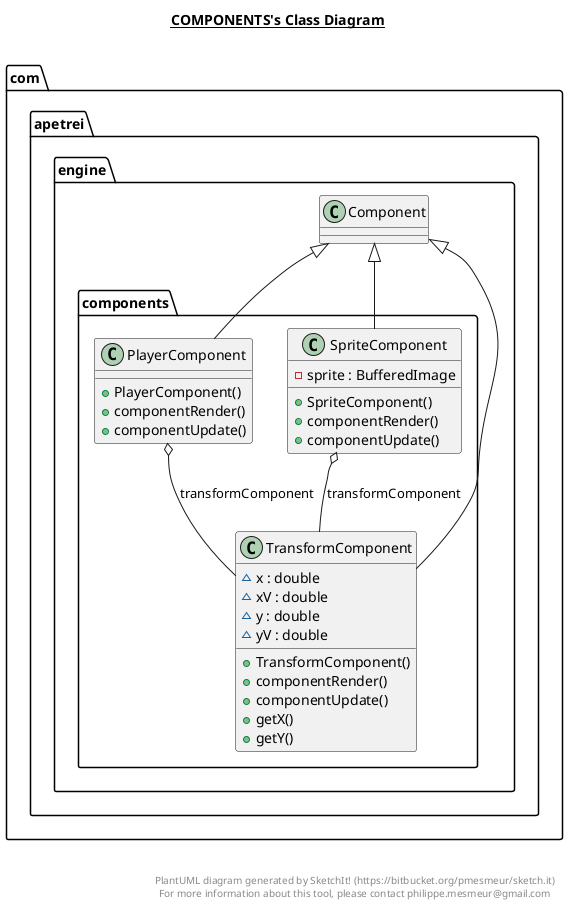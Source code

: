 @startuml

title __COMPONENTS's Class Diagram__\n

  namespace com.apetrei.engine {
    namespace components {
      class com.apetrei.engine.components.PlayerComponent {
          + PlayerComponent()
          + componentRender()
          + componentUpdate()
      }
    }
  }
  

  namespace com.apetrei.engine {
    namespace components {
      class com.apetrei.engine.components.SpriteComponent {
          - sprite : BufferedImage
          + SpriteComponent()
          + componentRender()
          + componentUpdate()
      }
    }
  }
  

  namespace com.apetrei.engine {
    namespace components {
      class com.apetrei.engine.components.TransformComponent {
          ~ x : double
          ~ xV : double
          ~ y : double
          ~ yV : double
          + TransformComponent()
          + componentRender()
          + componentUpdate()
          + getX()
          + getY()
      }
    }
  }
  

  com.apetrei.engine.components.PlayerComponent -up-|> com.apetrei.engine.Component
  com.apetrei.engine.components.PlayerComponent o-- com.apetrei.engine.components.TransformComponent : transformComponent
  com.apetrei.engine.components.SpriteComponent -up-|> com.apetrei.engine.Component
  com.apetrei.engine.components.SpriteComponent o-- com.apetrei.engine.components.TransformComponent : transformComponent
  com.apetrei.engine.components.TransformComponent -up-|> com.apetrei.engine.Component


right footer


PlantUML diagram generated by SketchIt! (https://bitbucket.org/pmesmeur/sketch.it)
For more information about this tool, please contact philippe.mesmeur@gmail.com
endfooter

@enduml
